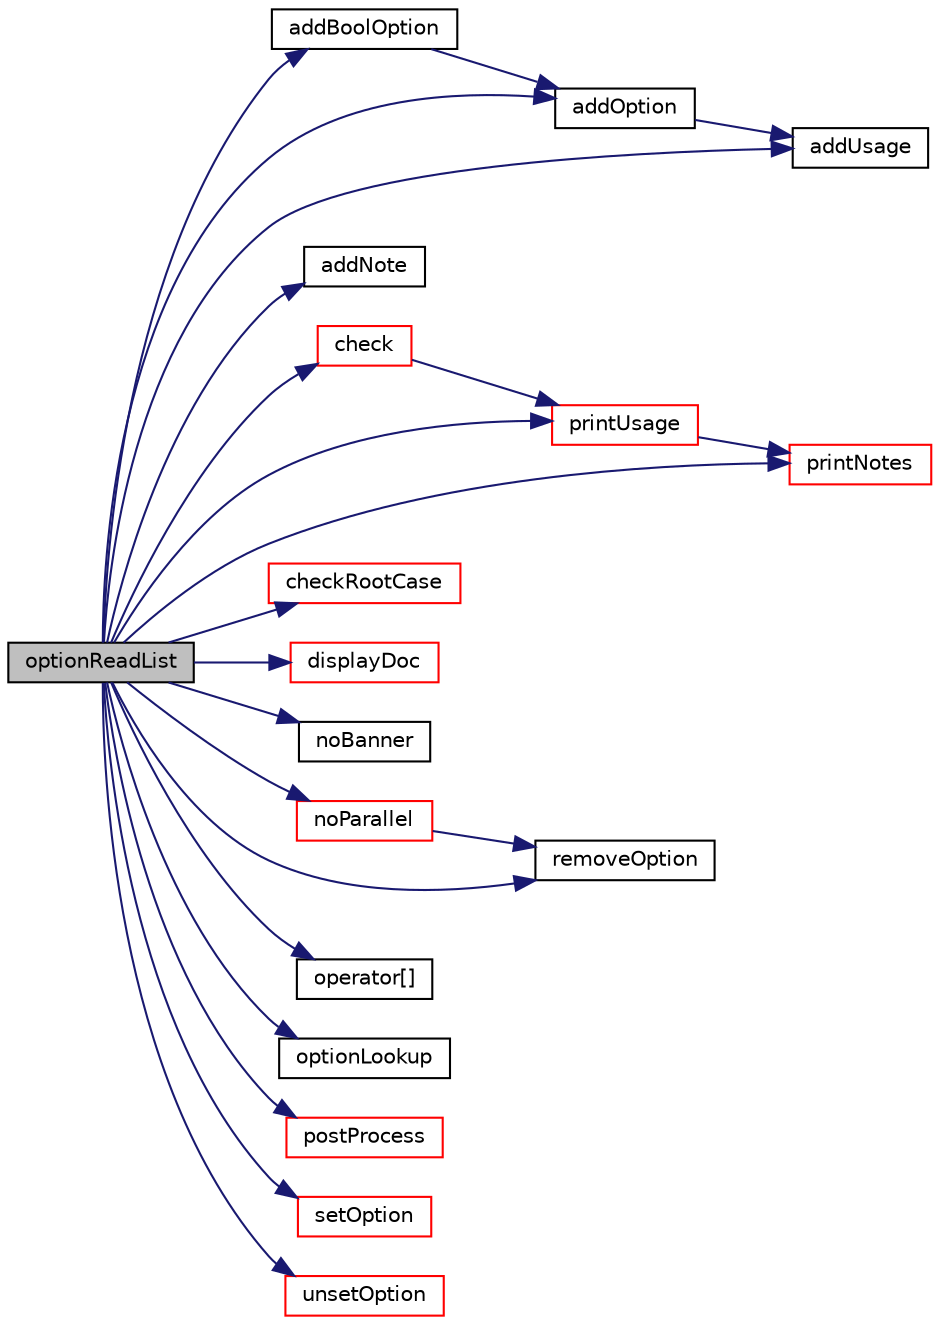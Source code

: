 digraph "optionReadList"
{
  bgcolor="transparent";
  edge [fontname="Helvetica",fontsize="10",labelfontname="Helvetica",labelfontsize="10"];
  node [fontname="Helvetica",fontsize="10",shape=record];
  rankdir="LR";
  Node1 [label="optionReadList",height=0.2,width=0.4,color="black", fillcolor="grey75", style="filled", fontcolor="black"];
  Node1 -> Node2 [color="midnightblue",fontsize="10",style="solid",fontname="Helvetica"];
  Node2 [label="addBoolOption",height=0.2,width=0.4,color="black",URL="$a00066.html#a4713251600d03471873e0d9bd8379c5c",tooltip="Add to a bool option to validOptions with usage information. "];
  Node2 -> Node3 [color="midnightblue",fontsize="10",style="solid",fontname="Helvetica"];
  Node3 [label="addOption",height=0.2,width=0.4,color="black",URL="$a00066.html#a07c21230c8433567244955ac99d791e9",tooltip="Add to an option to validOptions with usage information. "];
  Node3 -> Node4 [color="midnightblue",fontsize="10",style="solid",fontname="Helvetica"];
  Node4 [label="addUsage",height=0.2,width=0.4,color="black",URL="$a00066.html#ad09028afc4a618fa58217e40c1de203e",tooltip="Add option usage information to optionUsage. "];
  Node1 -> Node5 [color="midnightblue",fontsize="10",style="solid",fontname="Helvetica"];
  Node5 [label="addNote",height=0.2,width=0.4,color="black",URL="$a00066.html#a09bf9421c340fe4eabc3e26a15b1feba",tooltip="Add extra notes for the usage information. "];
  Node1 -> Node3 [color="midnightblue",fontsize="10",style="solid",fontname="Helvetica"];
  Node1 -> Node4 [color="midnightblue",fontsize="10",style="solid",fontname="Helvetica"];
  Node1 -> Node6 [color="midnightblue",fontsize="10",style="solid",fontname="Helvetica"];
  Node6 [label="check",height=0.2,width=0.4,color="red",URL="$a00066.html#a8e22c353d56b235b27de6b8950ea7bba",tooltip="Check argument list. "];
  Node6 -> Node7 [color="midnightblue",fontsize="10",style="solid",fontname="Helvetica"];
  Node7 [label="printUsage",height=0.2,width=0.4,color="red",URL="$a00066.html#a88703c26df9580a4bdc77c0988cda3b0",tooltip="Print usage. "];
  Node7 -> Node8 [color="midnightblue",fontsize="10",style="solid",fontname="Helvetica"];
  Node8 [label="printNotes",height=0.2,width=0.4,color="red",URL="$a00066.html#adf0c303315ecea52bdb11a6cf35561de",tooltip="Print notes (if any) "];
  Node1 -> Node9 [color="midnightblue",fontsize="10",style="solid",fontname="Helvetica"];
  Node9 [label="checkRootCase",height=0.2,width=0.4,color="red",URL="$a00066.html#a8651d674db6c59fb8fc7f5d567273da4",tooltip="Check root path and case path. "];
  Node1 -> Node10 [color="midnightblue",fontsize="10",style="solid",fontname="Helvetica"];
  Node10 [label="displayDoc",height=0.2,width=0.4,color="red",URL="$a00066.html#a5e97703e7a4558fc3db953c46175f1d2",tooltip="Display documentation in browser. "];
  Node1 -> Node11 [color="midnightblue",fontsize="10",style="solid",fontname="Helvetica"];
  Node11 [label="noBanner",height=0.2,width=0.4,color="black",URL="$a00066.html#a0f1da10731be7cfa9c1806af54de3dcb",tooltip="Disable emitting the banner information. "];
  Node1 -> Node12 [color="midnightblue",fontsize="10",style="solid",fontname="Helvetica"];
  Node12 [label="noParallel",height=0.2,width=0.4,color="red",URL="$a00066.html#aa98a19a77af57e5cf159bdfdf6573fb6",tooltip="Remove the parallel options. "];
  Node12 -> Node13 [color="midnightblue",fontsize="10",style="solid",fontname="Helvetica"];
  Node13 [label="removeOption",height=0.2,width=0.4,color="black",URL="$a00066.html#a16dffcdcbe99f62eb95e78fcd2c6dc94",tooltip="Remove option from validOptions and from optionUsage. "];
  Node1 -> Node14 [color="midnightblue",fontsize="10",style="solid",fontname="Helvetica"];
  Node14 [label="operator[]",height=0.2,width=0.4,color="black",URL="$a00066.html#a5ec3da53bf85ccfc7833f5ff8e031308",tooltip="Return the argument corresponding to index. "];
  Node1 -> Node15 [color="midnightblue",fontsize="10",style="solid",fontname="Helvetica"];
  Node15 [label="optionLookup",height=0.2,width=0.4,color="black",URL="$a00066.html#aa2d4bc0749e875e4878682fe256cff50",tooltip="Return an IStringStream from the named option. "];
  Node1 -> Node16 [color="midnightblue",fontsize="10",style="solid",fontname="Helvetica"];
  Node16 [label="postProcess",height=0.2,width=0.4,color="red",URL="$a00066.html#a33eba5deec7806b2f522a21adeff2c9d",tooltip="Return true if the post-processing option is specified. "];
  Node1 -> Node8 [color="midnightblue",fontsize="10",style="solid",fontname="Helvetica"];
  Node1 -> Node7 [color="midnightblue",fontsize="10",style="solid",fontname="Helvetica"];
  Node1 -> Node13 [color="midnightblue",fontsize="10",style="solid",fontname="Helvetica"];
  Node1 -> Node17 [color="midnightblue",fontsize="10",style="solid",fontname="Helvetica"];
  Node17 [label="setOption",height=0.2,width=0.4,color="red",URL="$a00066.html#a2b08057eb49b010e684062bc205c8f5e",tooltip="Set option directly (use with caution) "];
  Node1 -> Node18 [color="midnightblue",fontsize="10",style="solid",fontname="Helvetica"];
  Node18 [label="unsetOption",height=0.2,width=0.4,color="red",URL="$a00066.html#abb0043a59507ba67bd011a6e69495081",tooltip="Unset option directly (use with caution) "];
}
